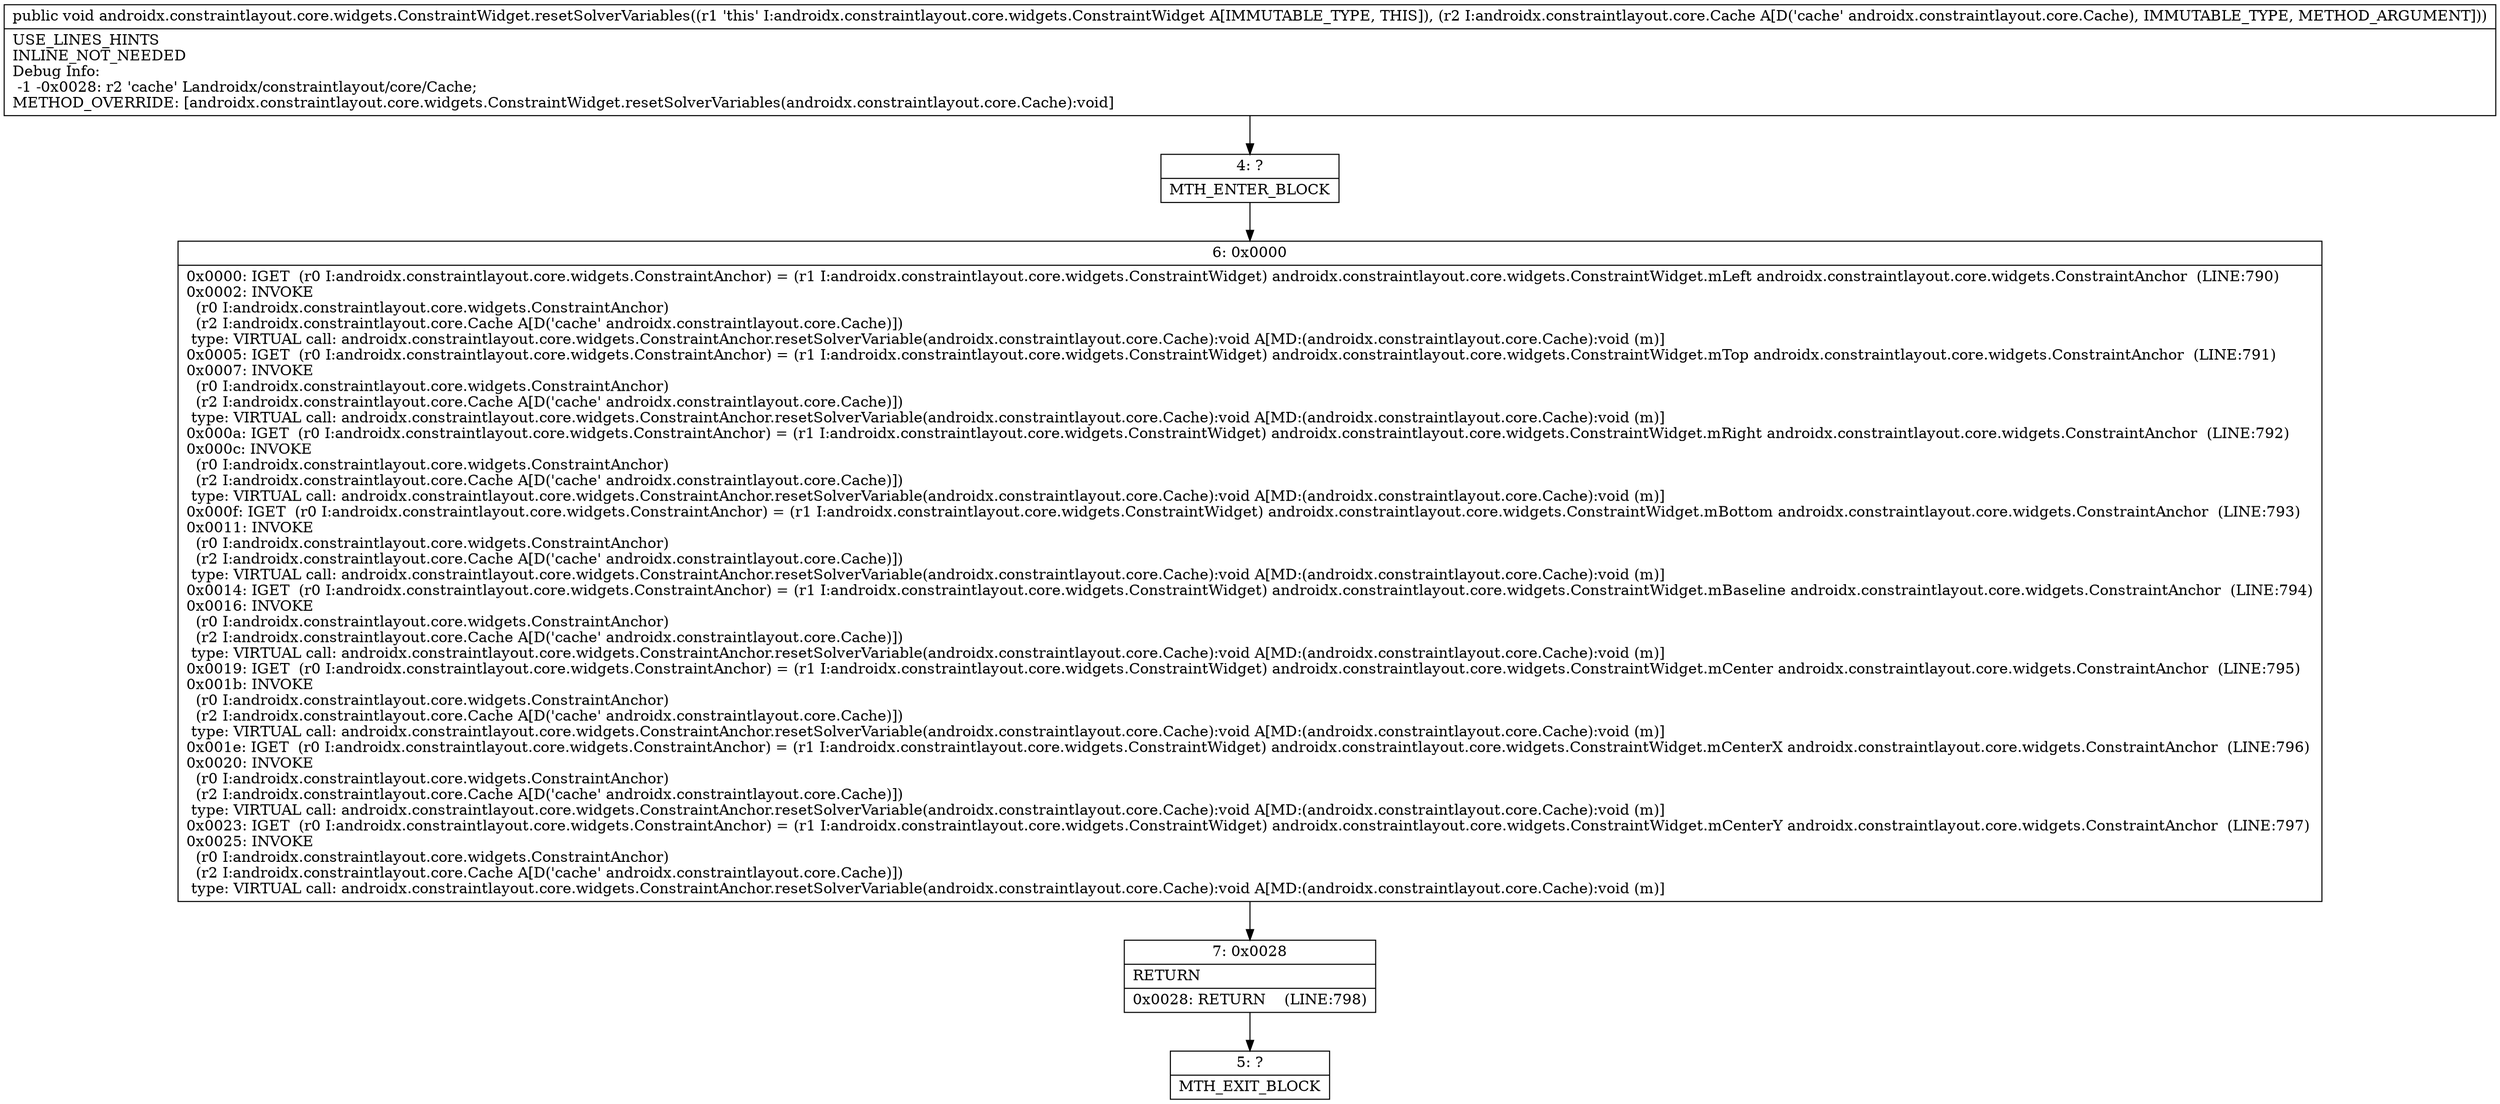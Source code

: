 digraph "CFG forandroidx.constraintlayout.core.widgets.ConstraintWidget.resetSolverVariables(Landroidx\/constraintlayout\/core\/Cache;)V" {
Node_4 [shape=record,label="{4\:\ ?|MTH_ENTER_BLOCK\l}"];
Node_6 [shape=record,label="{6\:\ 0x0000|0x0000: IGET  (r0 I:androidx.constraintlayout.core.widgets.ConstraintAnchor) = (r1 I:androidx.constraintlayout.core.widgets.ConstraintWidget) androidx.constraintlayout.core.widgets.ConstraintWidget.mLeft androidx.constraintlayout.core.widgets.ConstraintAnchor  (LINE:790)\l0x0002: INVOKE  \l  (r0 I:androidx.constraintlayout.core.widgets.ConstraintAnchor)\l  (r2 I:androidx.constraintlayout.core.Cache A[D('cache' androidx.constraintlayout.core.Cache)])\l type: VIRTUAL call: androidx.constraintlayout.core.widgets.ConstraintAnchor.resetSolverVariable(androidx.constraintlayout.core.Cache):void A[MD:(androidx.constraintlayout.core.Cache):void (m)]\l0x0005: IGET  (r0 I:androidx.constraintlayout.core.widgets.ConstraintAnchor) = (r1 I:androidx.constraintlayout.core.widgets.ConstraintWidget) androidx.constraintlayout.core.widgets.ConstraintWidget.mTop androidx.constraintlayout.core.widgets.ConstraintAnchor  (LINE:791)\l0x0007: INVOKE  \l  (r0 I:androidx.constraintlayout.core.widgets.ConstraintAnchor)\l  (r2 I:androidx.constraintlayout.core.Cache A[D('cache' androidx.constraintlayout.core.Cache)])\l type: VIRTUAL call: androidx.constraintlayout.core.widgets.ConstraintAnchor.resetSolverVariable(androidx.constraintlayout.core.Cache):void A[MD:(androidx.constraintlayout.core.Cache):void (m)]\l0x000a: IGET  (r0 I:androidx.constraintlayout.core.widgets.ConstraintAnchor) = (r1 I:androidx.constraintlayout.core.widgets.ConstraintWidget) androidx.constraintlayout.core.widgets.ConstraintWidget.mRight androidx.constraintlayout.core.widgets.ConstraintAnchor  (LINE:792)\l0x000c: INVOKE  \l  (r0 I:androidx.constraintlayout.core.widgets.ConstraintAnchor)\l  (r2 I:androidx.constraintlayout.core.Cache A[D('cache' androidx.constraintlayout.core.Cache)])\l type: VIRTUAL call: androidx.constraintlayout.core.widgets.ConstraintAnchor.resetSolverVariable(androidx.constraintlayout.core.Cache):void A[MD:(androidx.constraintlayout.core.Cache):void (m)]\l0x000f: IGET  (r0 I:androidx.constraintlayout.core.widgets.ConstraintAnchor) = (r1 I:androidx.constraintlayout.core.widgets.ConstraintWidget) androidx.constraintlayout.core.widgets.ConstraintWidget.mBottom androidx.constraintlayout.core.widgets.ConstraintAnchor  (LINE:793)\l0x0011: INVOKE  \l  (r0 I:androidx.constraintlayout.core.widgets.ConstraintAnchor)\l  (r2 I:androidx.constraintlayout.core.Cache A[D('cache' androidx.constraintlayout.core.Cache)])\l type: VIRTUAL call: androidx.constraintlayout.core.widgets.ConstraintAnchor.resetSolverVariable(androidx.constraintlayout.core.Cache):void A[MD:(androidx.constraintlayout.core.Cache):void (m)]\l0x0014: IGET  (r0 I:androidx.constraintlayout.core.widgets.ConstraintAnchor) = (r1 I:androidx.constraintlayout.core.widgets.ConstraintWidget) androidx.constraintlayout.core.widgets.ConstraintWidget.mBaseline androidx.constraintlayout.core.widgets.ConstraintAnchor  (LINE:794)\l0x0016: INVOKE  \l  (r0 I:androidx.constraintlayout.core.widgets.ConstraintAnchor)\l  (r2 I:androidx.constraintlayout.core.Cache A[D('cache' androidx.constraintlayout.core.Cache)])\l type: VIRTUAL call: androidx.constraintlayout.core.widgets.ConstraintAnchor.resetSolverVariable(androidx.constraintlayout.core.Cache):void A[MD:(androidx.constraintlayout.core.Cache):void (m)]\l0x0019: IGET  (r0 I:androidx.constraintlayout.core.widgets.ConstraintAnchor) = (r1 I:androidx.constraintlayout.core.widgets.ConstraintWidget) androidx.constraintlayout.core.widgets.ConstraintWidget.mCenter androidx.constraintlayout.core.widgets.ConstraintAnchor  (LINE:795)\l0x001b: INVOKE  \l  (r0 I:androidx.constraintlayout.core.widgets.ConstraintAnchor)\l  (r2 I:androidx.constraintlayout.core.Cache A[D('cache' androidx.constraintlayout.core.Cache)])\l type: VIRTUAL call: androidx.constraintlayout.core.widgets.ConstraintAnchor.resetSolverVariable(androidx.constraintlayout.core.Cache):void A[MD:(androidx.constraintlayout.core.Cache):void (m)]\l0x001e: IGET  (r0 I:androidx.constraintlayout.core.widgets.ConstraintAnchor) = (r1 I:androidx.constraintlayout.core.widgets.ConstraintWidget) androidx.constraintlayout.core.widgets.ConstraintWidget.mCenterX androidx.constraintlayout.core.widgets.ConstraintAnchor  (LINE:796)\l0x0020: INVOKE  \l  (r0 I:androidx.constraintlayout.core.widgets.ConstraintAnchor)\l  (r2 I:androidx.constraintlayout.core.Cache A[D('cache' androidx.constraintlayout.core.Cache)])\l type: VIRTUAL call: androidx.constraintlayout.core.widgets.ConstraintAnchor.resetSolverVariable(androidx.constraintlayout.core.Cache):void A[MD:(androidx.constraintlayout.core.Cache):void (m)]\l0x0023: IGET  (r0 I:androidx.constraintlayout.core.widgets.ConstraintAnchor) = (r1 I:androidx.constraintlayout.core.widgets.ConstraintWidget) androidx.constraintlayout.core.widgets.ConstraintWidget.mCenterY androidx.constraintlayout.core.widgets.ConstraintAnchor  (LINE:797)\l0x0025: INVOKE  \l  (r0 I:androidx.constraintlayout.core.widgets.ConstraintAnchor)\l  (r2 I:androidx.constraintlayout.core.Cache A[D('cache' androidx.constraintlayout.core.Cache)])\l type: VIRTUAL call: androidx.constraintlayout.core.widgets.ConstraintAnchor.resetSolverVariable(androidx.constraintlayout.core.Cache):void A[MD:(androidx.constraintlayout.core.Cache):void (m)]\l}"];
Node_7 [shape=record,label="{7\:\ 0x0028|RETURN\l|0x0028: RETURN    (LINE:798)\l}"];
Node_5 [shape=record,label="{5\:\ ?|MTH_EXIT_BLOCK\l}"];
MethodNode[shape=record,label="{public void androidx.constraintlayout.core.widgets.ConstraintWidget.resetSolverVariables((r1 'this' I:androidx.constraintlayout.core.widgets.ConstraintWidget A[IMMUTABLE_TYPE, THIS]), (r2 I:androidx.constraintlayout.core.Cache A[D('cache' androidx.constraintlayout.core.Cache), IMMUTABLE_TYPE, METHOD_ARGUMENT]))  | USE_LINES_HINTS\lINLINE_NOT_NEEDED\lDebug Info:\l  \-1 \-0x0028: r2 'cache' Landroidx\/constraintlayout\/core\/Cache;\lMETHOD_OVERRIDE: [androidx.constraintlayout.core.widgets.ConstraintWidget.resetSolverVariables(androidx.constraintlayout.core.Cache):void]\l}"];
MethodNode -> Node_4;Node_4 -> Node_6;
Node_6 -> Node_7;
Node_7 -> Node_5;
}

